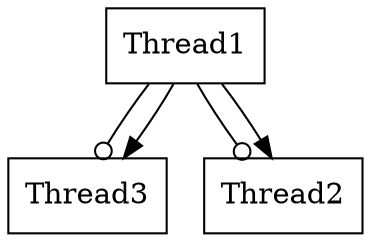 digraph G {
graph[center=1];
Thread3 [shape=box,color=black];
Thread1 [shape=box,color=black];
Thread1 -> Thread2 [arrowhead=odot];
Thread1 -> Thread3 [arrowhead=odot];
Thread1 -> Thread3 [arrowhead=normal];
Thread1 -> Thread2 [arrowhead=normal];
Thread2 [shape=box,color=black];
}